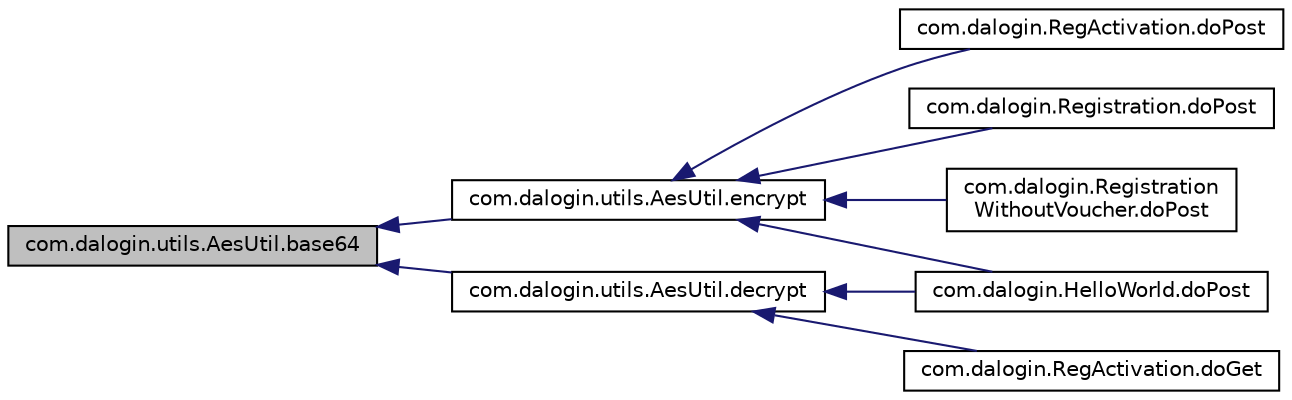 digraph "com.dalogin.utils.AesUtil.base64"
{
  edge [fontname="Helvetica",fontsize="10",labelfontname="Helvetica",labelfontsize="10"];
  node [fontname="Helvetica",fontsize="10",shape=record];
  rankdir="LR";
  Node3 [label="com.dalogin.utils.AesUtil.base64",height=0.2,width=0.4,color="black", fillcolor="grey75", style="filled", fontcolor="black"];
  Node3 -> Node4 [dir="back",color="midnightblue",fontsize="10",style="solid"];
  Node4 [label="com.dalogin.utils.AesUtil.encrypt",height=0.2,width=0.4,color="black", fillcolor="white", style="filled",URL="$classcom_1_1dalogin_1_1utils_1_1_aes_util.html#aed0eaf87eea8a6c844f62873bd810802"];
  Node4 -> Node5 [dir="back",color="midnightblue",fontsize="10",style="solid"];
  Node5 [label="com.dalogin.HelloWorld.doPost",height=0.2,width=0.4,color="black", fillcolor="white", style="filled",URL="$classcom_1_1dalogin_1_1_hello_world.html#a5743fb630d7e93946a8d0fd1e8ff6fa1"];
  Node4 -> Node6 [dir="back",color="midnightblue",fontsize="10",style="solid"];
  Node6 [label="com.dalogin.RegActivation.doPost",height=0.2,width=0.4,color="black", fillcolor="white", style="filled",URL="$classcom_1_1dalogin_1_1_reg_activation.html#a669791733a98622ae2aa9c241e7e2423"];
  Node4 -> Node7 [dir="back",color="midnightblue",fontsize="10",style="solid"];
  Node7 [label="com.dalogin.Registration.doPost",height=0.2,width=0.4,color="black", fillcolor="white", style="filled",URL="$classcom_1_1dalogin_1_1_registration.html#a148bd08226082d310ac19c2a03607408"];
  Node4 -> Node8 [dir="back",color="midnightblue",fontsize="10",style="solid"];
  Node8 [label="com.dalogin.Registration\lWithoutVoucher.doPost",height=0.2,width=0.4,color="black", fillcolor="white", style="filled",URL="$classcom_1_1dalogin_1_1_registration_without_voucher.html#a3d34f219af18510d2a32f9e2870b29ff"];
  Node3 -> Node9 [dir="back",color="midnightblue",fontsize="10",style="solid"];
  Node9 [label="com.dalogin.utils.AesUtil.decrypt",height=0.2,width=0.4,color="black", fillcolor="white", style="filled",URL="$classcom_1_1dalogin_1_1utils_1_1_aes_util.html#a6cce54b59c5cc4df12cdfe1649918a28"];
  Node9 -> Node5 [dir="back",color="midnightblue",fontsize="10",style="solid"];
  Node9 -> Node10 [dir="back",color="midnightblue",fontsize="10",style="solid"];
  Node10 [label="com.dalogin.RegActivation.doGet",height=0.2,width=0.4,color="black", fillcolor="white", style="filled",URL="$classcom_1_1dalogin_1_1_reg_activation.html#a1cec7329dc6fac61960cf952a6b33abf"];
}
